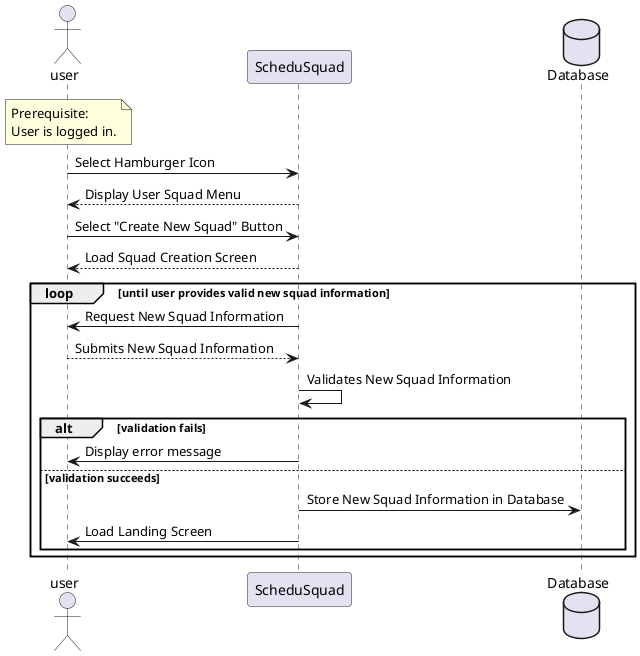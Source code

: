 @startuml Create Squad
actor user
participant ScheduSquad as app
database Database as db

note over user
Prerequisite: 
User is logged in.
end note

user -> app : Select Hamburger Icon
app --> user : Display User Squad Menu
user -> app : Select "Create New Squad" Button
app --> user : Load Squad Creation Screen

loop until user provides valid new squad information
    app -> user : Request New Squad Information
    user --> app : Submits New Squad Information
    app -> app : Validates New Squad Information

    alt validation fails
        app -> user : Display error message
    else validation succeeds
        app -> db : Store New Squad Information in Database
        app -> user : Load Landing Screen
    end
end
@enduml